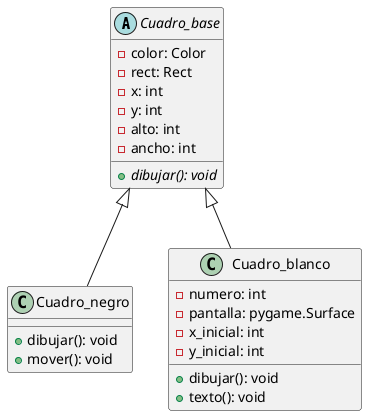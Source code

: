 @startuml clases

abstract class Cuadro_base {
    - color: Color
    - rect: Rect
    - x: int
    - y: int
    - alto: int
    - ancho: int
    {abstract} + dibujar(): void
}

class Cuadro_negro {
    + dibujar(): void
    + mover(): void
}

class Cuadro_blanco {
    - numero: int
    - pantalla: pygame.Surface
    - x_inicial: int
    - y_inicial: int
    + dibujar(): void
    + texto(): void
}

Cuadro_base <|-- Cuadro_negro
Cuadro_base <|-- Cuadro_blanco

@enduml
